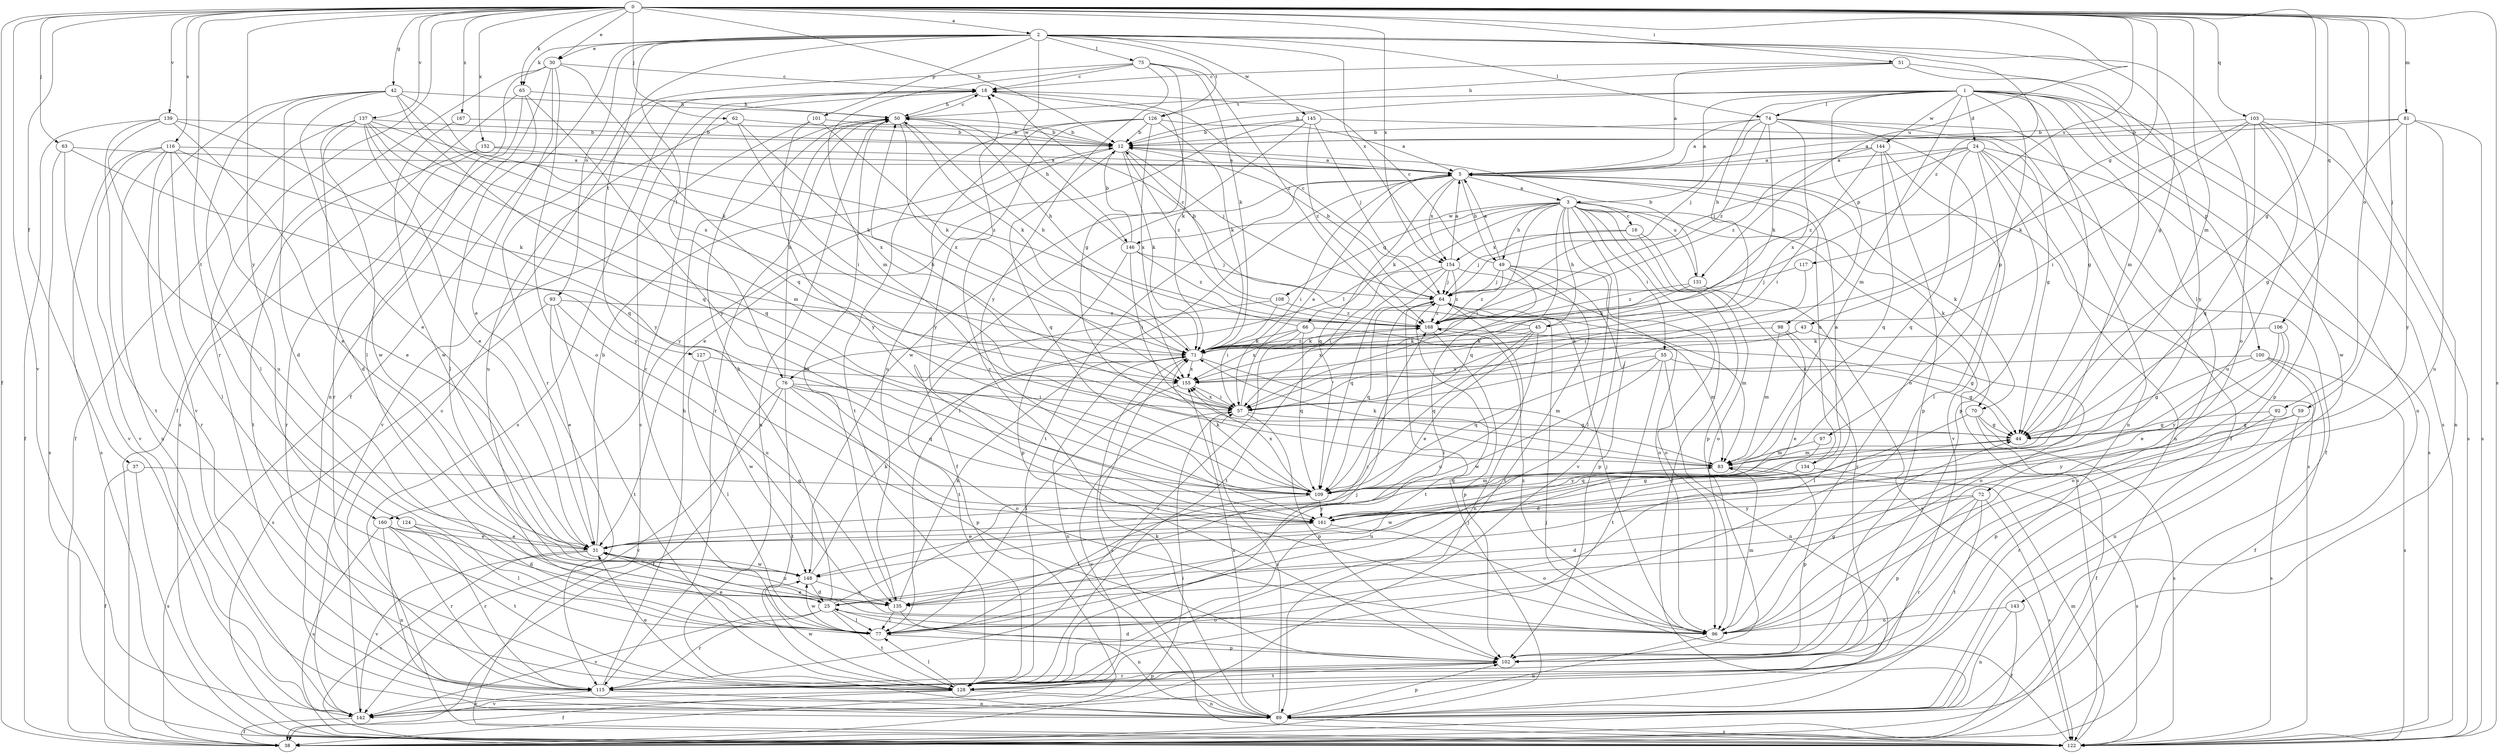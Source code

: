 strict digraph  {
0;
1;
2;
3;
5;
12;
16;
18;
24;
25;
30;
31;
37;
38;
42;
43;
44;
45;
49;
50;
51;
55;
57;
59;
62;
63;
64;
65;
66;
70;
71;
72;
74;
75;
76;
77;
81;
83;
89;
92;
93;
96;
97;
98;
100;
101;
102;
103;
106;
108;
109;
115;
116;
117;
122;
124;
126;
127;
128;
131;
134;
135;
137;
139;
142;
143;
144;
145;
146;
148;
152;
154;
155;
160;
161;
167;
168;
0 -> 2  [label=a];
0 -> 12  [label=b];
0 -> 30  [label=e];
0 -> 37  [label=f];
0 -> 38  [label=f];
0 -> 42  [label=g];
0 -> 43  [label=g];
0 -> 44  [label=g];
0 -> 51  [label=i];
0 -> 59  [label=j];
0 -> 62  [label=j];
0 -> 63  [label=j];
0 -> 65  [label=k];
0 -> 81  [label=m];
0 -> 83  [label=m];
0 -> 92  [label=o];
0 -> 103  [label=q];
0 -> 106  [label=q];
0 -> 115  [label=r];
0 -> 116  [label=s];
0 -> 117  [label=s];
0 -> 122  [label=s];
0 -> 124  [label=t];
0 -> 131  [label=u];
0 -> 137  [label=v];
0 -> 139  [label=v];
0 -> 142  [label=v];
0 -> 152  [label=x];
0 -> 154  [label=x];
0 -> 160  [label=y];
0 -> 167  [label=z];
1 -> 3  [label=a];
1 -> 12  [label=b];
1 -> 24  [label=d];
1 -> 44  [label=g];
1 -> 45  [label=h];
1 -> 72  [label=l];
1 -> 74  [label=l];
1 -> 83  [label=m];
1 -> 89  [label=n];
1 -> 97  [label=p];
1 -> 98  [label=p];
1 -> 100  [label=p];
1 -> 122  [label=s];
1 -> 126  [label=t];
1 -> 143  [label=w];
1 -> 144  [label=w];
2 -> 30  [label=e];
2 -> 38  [label=f];
2 -> 44  [label=g];
2 -> 65  [label=k];
2 -> 74  [label=l];
2 -> 75  [label=l];
2 -> 76  [label=l];
2 -> 93  [label=o];
2 -> 96  [label=o];
2 -> 101  [label=p];
2 -> 126  [label=t];
2 -> 127  [label=t];
2 -> 145  [label=w];
2 -> 146  [label=w];
2 -> 154  [label=x];
2 -> 168  [label=z];
3 -> 16  [label=c];
3 -> 38  [label=f];
3 -> 45  [label=h];
3 -> 49  [label=h];
3 -> 55  [label=i];
3 -> 57  [label=i];
3 -> 66  [label=k];
3 -> 70  [label=k];
3 -> 76  [label=l];
3 -> 77  [label=l];
3 -> 102  [label=p];
3 -> 108  [label=q];
3 -> 109  [label=q];
3 -> 122  [label=s];
3 -> 131  [label=u];
3 -> 142  [label=v];
3 -> 146  [label=w];
5 -> 3  [label=a];
5 -> 38  [label=f];
5 -> 49  [label=h];
5 -> 57  [label=i];
5 -> 70  [label=k];
5 -> 77  [label=l];
5 -> 109  [label=q];
5 -> 122  [label=s];
5 -> 128  [label=t];
5 -> 134  [label=u];
5 -> 154  [label=x];
12 -> 5  [label=a];
12 -> 64  [label=j];
12 -> 71  [label=k];
12 -> 109  [label=q];
12 -> 160  [label=y];
12 -> 168  [label=z];
16 -> 64  [label=j];
16 -> 96  [label=o];
16 -> 115  [label=r];
16 -> 154  [label=x];
18 -> 50  [label=h];
18 -> 71  [label=k];
18 -> 122  [label=s];
24 -> 5  [label=a];
24 -> 38  [label=f];
24 -> 64  [label=j];
24 -> 77  [label=l];
24 -> 89  [label=n];
24 -> 102  [label=p];
24 -> 109  [label=q];
24 -> 122  [label=s];
24 -> 168  [label=z];
25 -> 50  [label=h];
25 -> 77  [label=l];
25 -> 96  [label=o];
25 -> 115  [label=r];
25 -> 128  [label=t];
25 -> 142  [label=v];
25 -> 168  [label=z];
30 -> 18  [label=c];
30 -> 31  [label=e];
30 -> 38  [label=f];
30 -> 77  [label=l];
30 -> 89  [label=n];
30 -> 96  [label=o];
30 -> 109  [label=q];
31 -> 12  [label=b];
31 -> 122  [label=s];
31 -> 135  [label=u];
31 -> 142  [label=v];
31 -> 148  [label=w];
37 -> 38  [label=f];
37 -> 109  [label=q];
37 -> 122  [label=s];
38 -> 57  [label=i];
38 -> 64  [label=j];
42 -> 25  [label=d];
42 -> 31  [label=e];
42 -> 50  [label=h];
42 -> 71  [label=k];
42 -> 77  [label=l];
42 -> 109  [label=q];
42 -> 142  [label=v];
42 -> 155  [label=x];
43 -> 57  [label=i];
43 -> 71  [label=k];
43 -> 96  [label=o];
44 -> 83  [label=m];
45 -> 18  [label=c];
45 -> 31  [label=e];
45 -> 71  [label=k];
45 -> 109  [label=q];
45 -> 135  [label=u];
45 -> 155  [label=x];
49 -> 5  [label=a];
49 -> 18  [label=c];
49 -> 64  [label=j];
49 -> 77  [label=l];
49 -> 96  [label=o];
49 -> 102  [label=p];
49 -> 128  [label=t];
49 -> 168  [label=z];
50 -> 12  [label=b];
50 -> 18  [label=c];
50 -> 71  [label=k];
50 -> 89  [label=n];
50 -> 115  [label=r];
50 -> 155  [label=x];
51 -> 5  [label=a];
51 -> 18  [label=c];
51 -> 50  [label=h];
51 -> 83  [label=m];
51 -> 161  [label=y];
55 -> 44  [label=g];
55 -> 89  [label=n];
55 -> 109  [label=q];
55 -> 128  [label=t];
55 -> 148  [label=w];
55 -> 155  [label=x];
57 -> 5  [label=a];
57 -> 44  [label=g];
57 -> 50  [label=h];
57 -> 102  [label=p];
57 -> 142  [label=v];
57 -> 155  [label=x];
59 -> 44  [label=g];
59 -> 122  [label=s];
59 -> 161  [label=y];
62 -> 12  [label=b];
62 -> 57  [label=i];
62 -> 135  [label=u];
62 -> 155  [label=x];
63 -> 5  [label=a];
63 -> 122  [label=s];
63 -> 142  [label=v];
63 -> 161  [label=y];
64 -> 12  [label=b];
64 -> 18  [label=c];
64 -> 83  [label=m];
64 -> 89  [label=n];
64 -> 109  [label=q];
64 -> 128  [label=t];
64 -> 168  [label=z];
65 -> 50  [label=h];
65 -> 77  [label=l];
65 -> 115  [label=r];
65 -> 122  [label=s];
65 -> 161  [label=y];
66 -> 44  [label=g];
66 -> 50  [label=h];
66 -> 71  [label=k];
66 -> 109  [label=q];
66 -> 115  [label=r];
66 -> 155  [label=x];
70 -> 25  [label=d];
70 -> 38  [label=f];
70 -> 44  [label=g];
70 -> 122  [label=s];
71 -> 50  [label=h];
71 -> 83  [label=m];
71 -> 89  [label=n];
71 -> 122  [label=s];
71 -> 155  [label=x];
71 -> 168  [label=z];
72 -> 25  [label=d];
72 -> 102  [label=p];
72 -> 115  [label=r];
72 -> 122  [label=s];
72 -> 128  [label=t];
72 -> 161  [label=y];
74 -> 5  [label=a];
74 -> 12  [label=b];
74 -> 38  [label=f];
74 -> 64  [label=j];
74 -> 71  [label=k];
74 -> 89  [label=n];
74 -> 96  [label=o];
74 -> 155  [label=x];
74 -> 168  [label=z];
75 -> 18  [label=c];
75 -> 44  [label=g];
75 -> 71  [label=k];
75 -> 83  [label=m];
75 -> 115  [label=r];
75 -> 161  [label=y];
75 -> 168  [label=z];
76 -> 38  [label=f];
76 -> 50  [label=h];
76 -> 57  [label=i];
76 -> 96  [label=o];
76 -> 102  [label=p];
76 -> 109  [label=q];
76 -> 128  [label=t];
76 -> 142  [label=v];
77 -> 18  [label=c];
77 -> 31  [label=e];
77 -> 102  [label=p];
77 -> 148  [label=w];
81 -> 5  [label=a];
81 -> 12  [label=b];
81 -> 44  [label=g];
81 -> 122  [label=s];
81 -> 135  [label=u];
81 -> 161  [label=y];
83 -> 71  [label=k];
83 -> 102  [label=p];
83 -> 109  [label=q];
89 -> 57  [label=i];
89 -> 71  [label=k];
89 -> 102  [label=p];
89 -> 122  [label=s];
89 -> 155  [label=x];
92 -> 44  [label=g];
92 -> 102  [label=p];
92 -> 115  [label=r];
93 -> 31  [label=e];
93 -> 122  [label=s];
93 -> 128  [label=t];
93 -> 135  [label=u];
93 -> 168  [label=z];
96 -> 18  [label=c];
96 -> 31  [label=e];
96 -> 44  [label=g];
96 -> 64  [label=j];
96 -> 83  [label=m];
96 -> 89  [label=n];
96 -> 168  [label=z];
97 -> 83  [label=m];
97 -> 161  [label=y];
98 -> 31  [label=e];
98 -> 71  [label=k];
98 -> 77  [label=l];
98 -> 83  [label=m];
100 -> 38  [label=f];
100 -> 44  [label=g];
100 -> 89  [label=n];
100 -> 122  [label=s];
100 -> 155  [label=x];
101 -> 12  [label=b];
101 -> 71  [label=k];
101 -> 142  [label=v];
101 -> 161  [label=y];
102 -> 25  [label=d];
102 -> 115  [label=r];
102 -> 128  [label=t];
103 -> 12  [label=b];
103 -> 57  [label=i];
103 -> 71  [label=k];
103 -> 89  [label=n];
103 -> 102  [label=p];
103 -> 109  [label=q];
103 -> 122  [label=s];
103 -> 135  [label=u];
106 -> 31  [label=e];
106 -> 71  [label=k];
106 -> 96  [label=o];
106 -> 161  [label=y];
108 -> 12  [label=b];
108 -> 57  [label=i];
108 -> 128  [label=t];
108 -> 168  [label=z];
109 -> 71  [label=k];
109 -> 77  [label=l];
109 -> 83  [label=m];
109 -> 155  [label=x];
109 -> 161  [label=y];
115 -> 50  [label=h];
115 -> 89  [label=n];
115 -> 102  [label=p];
115 -> 142  [label=v];
116 -> 5  [label=a];
116 -> 31  [label=e];
116 -> 71  [label=k];
116 -> 77  [label=l];
116 -> 89  [label=n];
116 -> 115  [label=r];
116 -> 122  [label=s];
116 -> 142  [label=v];
117 -> 57  [label=i];
117 -> 64  [label=j];
122 -> 18  [label=c];
122 -> 64  [label=j];
122 -> 83  [label=m];
124 -> 31  [label=e];
124 -> 77  [label=l];
124 -> 115  [label=r];
126 -> 5  [label=a];
126 -> 12  [label=b];
126 -> 71  [label=k];
126 -> 128  [label=t];
126 -> 135  [label=u];
126 -> 155  [label=x];
126 -> 161  [label=y];
127 -> 77  [label=l];
127 -> 148  [label=w];
127 -> 155  [label=x];
128 -> 31  [label=e];
128 -> 38  [label=f];
128 -> 64  [label=j];
128 -> 77  [label=l];
128 -> 89  [label=n];
128 -> 142  [label=v];
128 -> 148  [label=w];
131 -> 12  [label=b];
131 -> 71  [label=k];
131 -> 122  [label=s];
131 -> 168  [label=z];
134 -> 5  [label=a];
134 -> 109  [label=q];
134 -> 122  [label=s];
134 -> 135  [label=u];
134 -> 148  [label=w];
135 -> 50  [label=h];
135 -> 71  [label=k];
135 -> 77  [label=l];
135 -> 89  [label=n];
137 -> 12  [label=b];
137 -> 25  [label=d];
137 -> 31  [label=e];
137 -> 38  [label=f];
137 -> 71  [label=k];
137 -> 83  [label=m];
137 -> 109  [label=q];
137 -> 148  [label=w];
137 -> 161  [label=y];
139 -> 12  [label=b];
139 -> 31  [label=e];
139 -> 38  [label=f];
139 -> 109  [label=q];
139 -> 128  [label=t];
139 -> 135  [label=u];
142 -> 18  [label=c];
142 -> 38  [label=f];
143 -> 38  [label=f];
143 -> 89  [label=n];
143 -> 96  [label=o];
144 -> 5  [label=a];
144 -> 57  [label=i];
144 -> 102  [label=p];
144 -> 109  [label=q];
144 -> 142  [label=v];
144 -> 168  [label=z];
145 -> 12  [label=b];
145 -> 31  [label=e];
145 -> 44  [label=g];
145 -> 64  [label=j];
145 -> 148  [label=w];
145 -> 168  [label=z];
146 -> 12  [label=b];
146 -> 50  [label=h];
146 -> 57  [label=i];
146 -> 64  [label=j];
146 -> 102  [label=p];
146 -> 168  [label=z];
148 -> 25  [label=d];
148 -> 71  [label=k];
148 -> 135  [label=u];
152 -> 5  [label=a];
152 -> 115  [label=r];
152 -> 128  [label=t];
152 -> 168  [label=z];
154 -> 5  [label=a];
154 -> 57  [label=i];
154 -> 64  [label=j];
154 -> 96  [label=o];
154 -> 109  [label=q];
154 -> 128  [label=t];
154 -> 168  [label=z];
155 -> 57  [label=i];
155 -> 77  [label=l];
160 -> 25  [label=d];
160 -> 31  [label=e];
160 -> 89  [label=n];
160 -> 115  [label=r];
160 -> 122  [label=s];
160 -> 128  [label=t];
161 -> 31  [label=e];
161 -> 44  [label=g];
161 -> 96  [label=o];
167 -> 12  [label=b];
167 -> 148  [label=w];
168 -> 71  [label=k];
168 -> 83  [label=m];
168 -> 102  [label=p];
}
